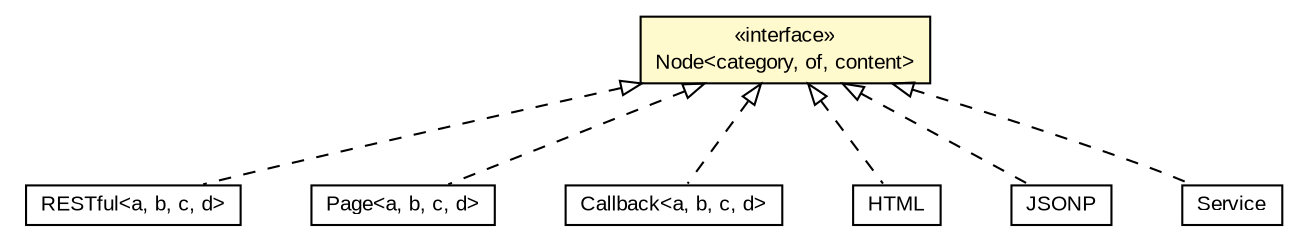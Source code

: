 #!/usr/local/bin/dot
#
# Class diagram 
# Generated by UMLGraph version R5_5-8-g8c637c (http://www.umlgraph.org/)
#

digraph G {
	edge [fontname="arial",fontsize=10,labelfontname="arial",labelfontsize=10];
	node [fontname="arial",fontsize=10,shape=plaintext];
	nodesep=0.25;
	ranksep=0.5;
	// html.composite.RESTful<a, b, c, d>
	c181 [label=<<table title="html.composite.RESTful" border="0" cellborder="1" cellspacing="0" cellpadding="2" port="p" href="./composite/RESTful.html">
		<tr><td><table border="0" cellspacing="0" cellpadding="1">
<tr><td align="center" balign="center"> RESTful&lt;a, b, c, d&gt; </td></tr>
		</table></td></tr>
		</table>>, URL="./composite/RESTful.html", fontname="arial", fontcolor="black", fontsize=10.0];
	// html.composite.Page<a, b, c, d>
	c182 [label=<<table title="html.composite.Page" border="0" cellborder="1" cellspacing="0" cellpadding="2" port="p" href="./composite/Page.html">
		<tr><td><table border="0" cellspacing="0" cellpadding="1">
<tr><td align="center" balign="center"> Page&lt;a, b, c, d&gt; </td></tr>
		</table></td></tr>
		</table>>, URL="./composite/Page.html", fontname="arial", fontcolor="black", fontsize=10.0];
	// html.composite.Callback<a, b, c, d>
	c183 [label=<<table title="html.composite.Callback" border="0" cellborder="1" cellspacing="0" cellpadding="2" port="p" href="./composite/Callback.html">
		<tr><td><table border="0" cellspacing="0" cellpadding="1">
<tr><td align="center" balign="center"> Callback&lt;a, b, c, d&gt; </td></tr>
		</table></td></tr>
		</table>>, URL="./composite/Callback.html", fontname="arial", fontcolor="black", fontsize=10.0];
	// html.composite.master.agent.html.HTML
	c185 [label=<<table title="html.composite.master.agent.html.HTML" border="0" cellborder="1" cellspacing="0" cellpadding="2" port="p" href="./composite/master/agent/html/HTML.html">
		<tr><td><table border="0" cellspacing="0" cellpadding="1">
<tr><td align="center" balign="center"> HTML </td></tr>
		</table></td></tr>
		</table>>, URL="./composite/master/agent/html/HTML.html", fontname="arial", fontcolor="black", fontsize=10.0];
	// html.composite.master.agent.jsonp.JSONP
	c187 [label=<<table title="html.composite.master.agent.jsonp.JSONP" border="0" cellborder="1" cellspacing="0" cellpadding="2" port="p" href="./composite/master/agent/jsonp/JSONP.html">
		<tr><td><table border="0" cellspacing="0" cellpadding="1">
<tr><td align="center" balign="center"> JSONP </td></tr>
		</table></td></tr>
		</table>>, URL="./composite/master/agent/jsonp/JSONP.html", fontname="arial", fontcolor="black", fontsize=10.0];
	// html.composite.master.Service
	c188 [label=<<table title="html.composite.master.Service" border="0" cellborder="1" cellspacing="0" cellpadding="2" port="p" href="./composite/master/Service.html">
		<tr><td><table border="0" cellspacing="0" cellpadding="1">
<tr><td align="center" balign="center"> Service </td></tr>
		</table></td></tr>
		</table>>, URL="./composite/master/Service.html", fontname="arial", fontcolor="black", fontsize=10.0];
	// html.Node<category, of, content>
	c190 [label=<<table title="html.Node" border="0" cellborder="1" cellspacing="0" cellpadding="2" port="p" bgcolor="lemonChiffon" href="./Node.html">
		<tr><td><table border="0" cellspacing="0" cellpadding="1">
<tr><td align="center" balign="center"> &#171;interface&#187; </td></tr>
<tr><td align="center" balign="center"> Node&lt;category, of, content&gt; </td></tr>
		</table></td></tr>
		</table>>, URL="./Node.html", fontname="arial", fontcolor="black", fontsize=10.0];
	//html.composite.RESTful<a, b, c, d> implements html.Node<category, of, content>
	c190:p -> c181:p [dir=back,arrowtail=empty,style=dashed];
	//html.composite.Page<a, b, c, d> implements html.Node<category, of, content>
	c190:p -> c182:p [dir=back,arrowtail=empty,style=dashed];
	//html.composite.Callback<a, b, c, d> implements html.Node<category, of, content>
	c190:p -> c183:p [dir=back,arrowtail=empty,style=dashed];
	//html.composite.master.agent.html.HTML implements html.Node<category, of, content>
	c190:p -> c185:p [dir=back,arrowtail=empty,style=dashed];
	//html.composite.master.agent.jsonp.JSONP implements html.Node<category, of, content>
	c190:p -> c187:p [dir=back,arrowtail=empty,style=dashed];
	//html.composite.master.Service implements html.Node<category, of, content>
	c190:p -> c188:p [dir=back,arrowtail=empty,style=dashed];
}

